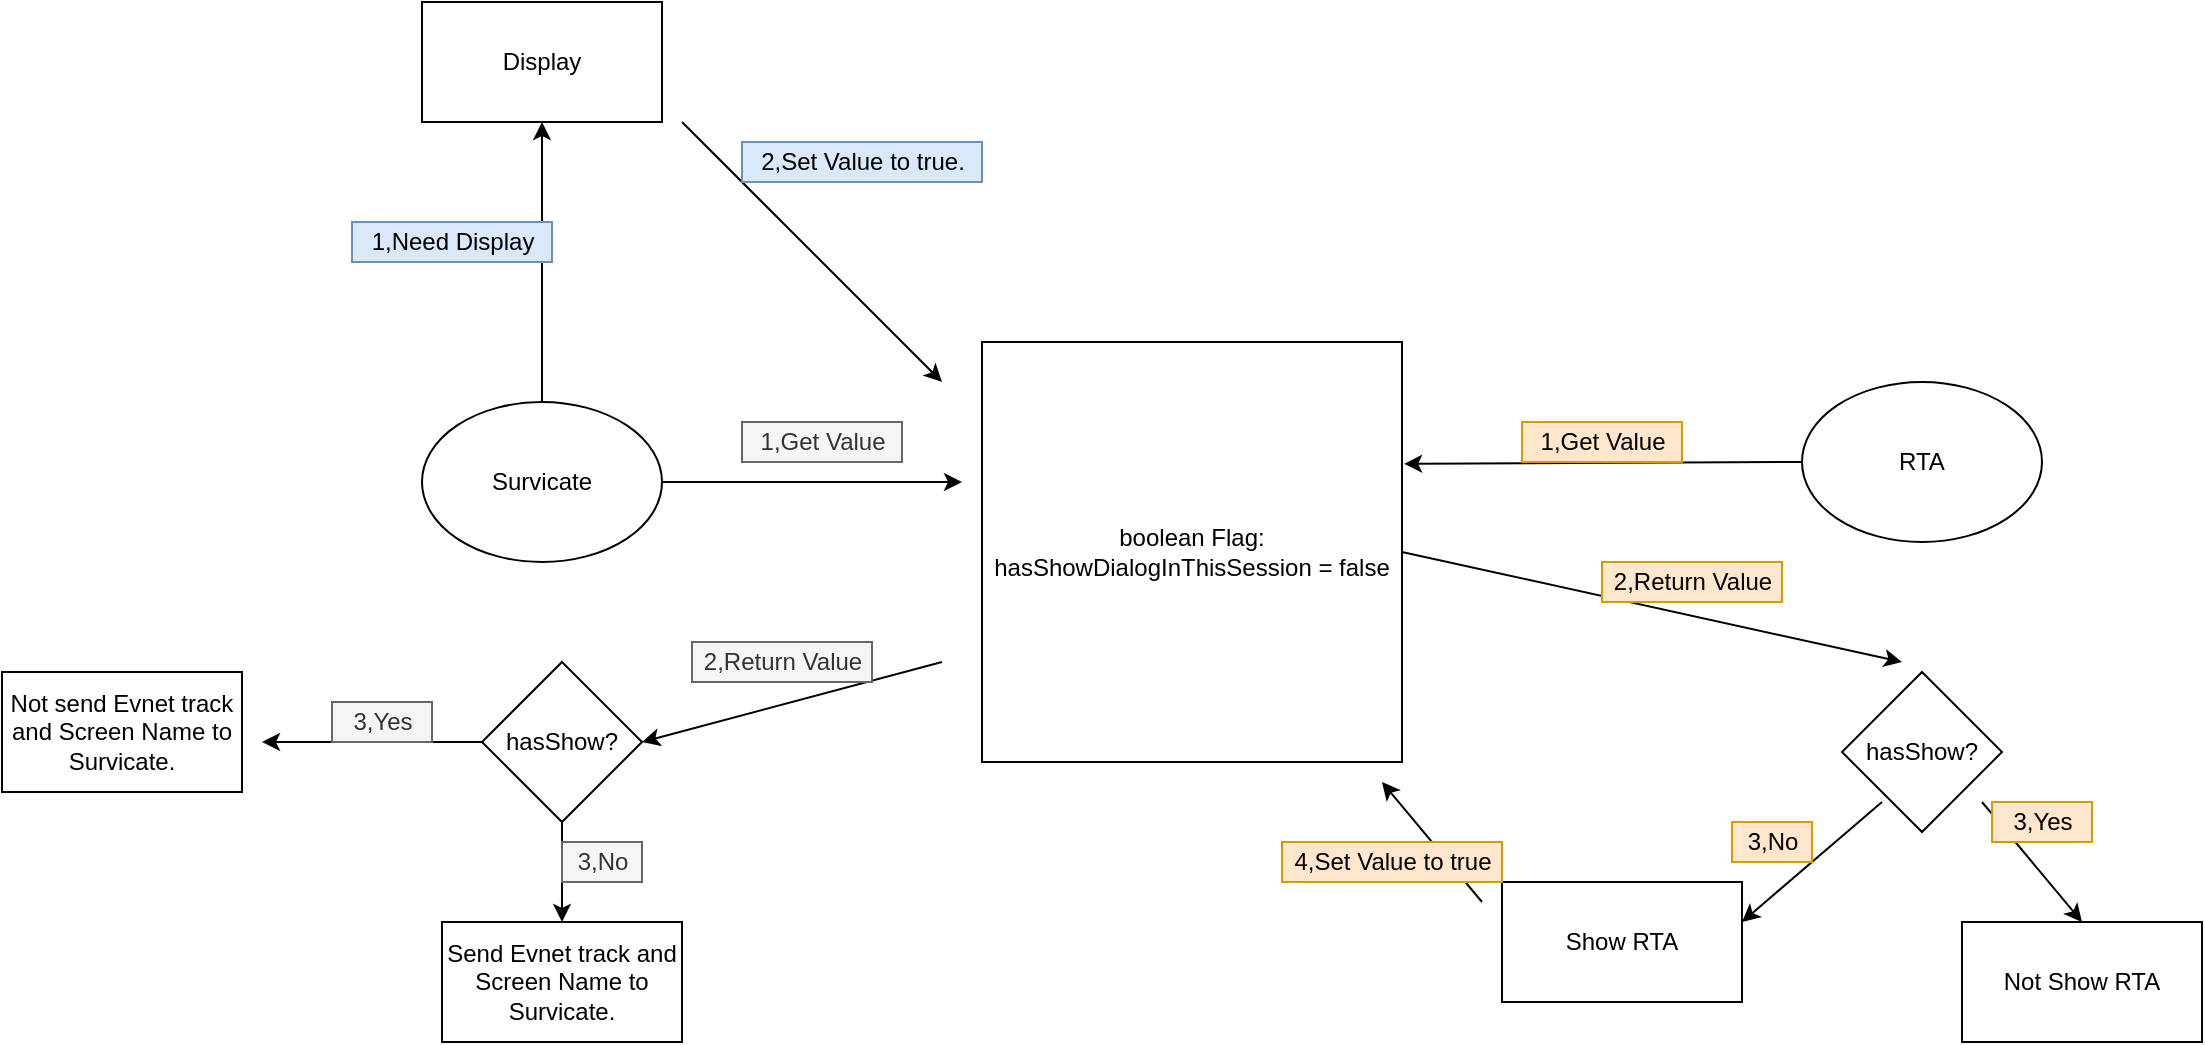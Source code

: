 <mxfile version="14.9.9" type="github">
  <diagram id="P343dZp7T-6IgL0GNXL0" name="第 1 页">
    <mxGraphModel dx="2208" dy="712" grid="1" gridSize="10" guides="1" tooltips="1" connect="1" arrows="1" fold="1" page="1" pageScale="1" pageWidth="827" pageHeight="1169" math="0" shadow="0">
      <root>
        <mxCell id="0" />
        <mxCell id="1" parent="0" />
        <mxCell id="tso4i_eMz35XOaHtk0zO-8" style="edgeStyle=orthogonalEdgeStyle;rounded=0;orthogonalLoop=1;jettySize=auto;html=1;" edge="1" parent="1" source="tso4i_eMz35XOaHtk0zO-2">
          <mxGeometry relative="1" as="geometry">
            <mxPoint x="270" y="430" as="targetPoint" />
          </mxGeometry>
        </mxCell>
        <mxCell id="tso4i_eMz35XOaHtk0zO-2" value="Survicate" style="ellipse;whiteSpace=wrap;html=1;" vertex="1" parent="1">
          <mxGeometry y="390" width="120" height="80" as="geometry" />
        </mxCell>
        <mxCell id="tso4i_eMz35XOaHtk0zO-3" value="RTA" style="ellipse;whiteSpace=wrap;html=1;" vertex="1" parent="1">
          <mxGeometry x="690" y="380" width="120" height="80" as="geometry" />
        </mxCell>
        <mxCell id="tso4i_eMz35XOaHtk0zO-4" value="boolean Flag: hasShowDialogInThisSession = false" style="rounded=0;whiteSpace=wrap;html=1;" vertex="1" parent="1">
          <mxGeometry x="280" y="360" width="210" height="210" as="geometry" />
        </mxCell>
        <mxCell id="tso4i_eMz35XOaHtk0zO-9" value="1,Get Value" style="text;html=1;align=center;verticalAlign=middle;resizable=0;points=[];autosize=1;strokeColor=#666666;fillColor=#f5f5f5;fontColor=#333333;" vertex="1" parent="1">
          <mxGeometry x="160" y="400" width="80" height="20" as="geometry" />
        </mxCell>
        <mxCell id="tso4i_eMz35XOaHtk0zO-13" value="" style="endArrow=classic;html=1;" edge="1" parent="1">
          <mxGeometry width="50" height="50" relative="1" as="geometry">
            <mxPoint x="260" y="520" as="sourcePoint" />
            <mxPoint x="110" y="560" as="targetPoint" />
          </mxGeometry>
        </mxCell>
        <mxCell id="tso4i_eMz35XOaHtk0zO-14" value="2,Return Value" style="text;html=1;align=center;verticalAlign=middle;resizable=0;points=[];autosize=1;strokeColor=#666666;fillColor=#f5f5f5;fontColor=#333333;" vertex="1" parent="1">
          <mxGeometry x="135" y="510" width="90" height="20" as="geometry" />
        </mxCell>
        <mxCell id="tso4i_eMz35XOaHtk0zO-18" style="edgeStyle=orthogonalEdgeStyle;rounded=0;orthogonalLoop=1;jettySize=auto;html=1;" edge="1" parent="1" source="tso4i_eMz35XOaHtk0zO-15">
          <mxGeometry relative="1" as="geometry">
            <mxPoint x="-80" y="560" as="targetPoint" />
          </mxGeometry>
        </mxCell>
        <mxCell id="tso4i_eMz35XOaHtk0zO-21" style="edgeStyle=orthogonalEdgeStyle;rounded=0;orthogonalLoop=1;jettySize=auto;html=1;entryX=0.5;entryY=0;entryDx=0;entryDy=0;" edge="1" parent="1" source="tso4i_eMz35XOaHtk0zO-15" target="tso4i_eMz35XOaHtk0zO-20">
          <mxGeometry relative="1" as="geometry" />
        </mxCell>
        <mxCell id="tso4i_eMz35XOaHtk0zO-15" value="hasShow?" style="rhombus;whiteSpace=wrap;html=1;" vertex="1" parent="1">
          <mxGeometry x="30" y="520" width="80" height="80" as="geometry" />
        </mxCell>
        <mxCell id="tso4i_eMz35XOaHtk0zO-16" value="Not send Evnet track and Screen Name to Survicate." style="rounded=0;whiteSpace=wrap;html=1;" vertex="1" parent="1">
          <mxGeometry x="-210" y="525" width="120" height="60" as="geometry" />
        </mxCell>
        <mxCell id="tso4i_eMz35XOaHtk0zO-19" value="3,Yes" style="text;html=1;align=center;verticalAlign=middle;resizable=0;points=[];autosize=1;strokeColor=#666666;fillColor=#f5f5f5;fontColor=#333333;" vertex="1" parent="1">
          <mxGeometry x="-45" y="540" width="50" height="20" as="geometry" />
        </mxCell>
        <mxCell id="tso4i_eMz35XOaHtk0zO-20" value="Send Evnet track and Screen Name to Survicate." style="rounded=0;whiteSpace=wrap;html=1;" vertex="1" parent="1">
          <mxGeometry x="10" y="650" width="120" height="60" as="geometry" />
        </mxCell>
        <mxCell id="tso4i_eMz35XOaHtk0zO-22" value="3,No" style="text;html=1;align=center;verticalAlign=middle;resizable=0;points=[];autosize=1;strokeColor=#666666;fillColor=#f5f5f5;fontColor=#333333;" vertex="1" parent="1">
          <mxGeometry x="70" y="610" width="40" height="20" as="geometry" />
        </mxCell>
        <mxCell id="tso4i_eMz35XOaHtk0zO-24" value="Display" style="rounded=0;whiteSpace=wrap;html=1;" vertex="1" parent="1">
          <mxGeometry y="190" width="120" height="60" as="geometry" />
        </mxCell>
        <mxCell id="tso4i_eMz35XOaHtk0zO-25" value="" style="endArrow=classic;html=1;entryX=0.5;entryY=1;entryDx=0;entryDy=0;exitX=0.5;exitY=0;exitDx=0;exitDy=0;" edge="1" parent="1" source="tso4i_eMz35XOaHtk0zO-2" target="tso4i_eMz35XOaHtk0zO-24">
          <mxGeometry width="50" height="50" relative="1" as="geometry">
            <mxPoint x="210" y="450" as="sourcePoint" />
            <mxPoint x="260" y="400" as="targetPoint" />
          </mxGeometry>
        </mxCell>
        <mxCell id="tso4i_eMz35XOaHtk0zO-26" value="" style="endArrow=classic;html=1;" edge="1" parent="1">
          <mxGeometry width="50" height="50" relative="1" as="geometry">
            <mxPoint x="130" y="250" as="sourcePoint" />
            <mxPoint x="260" y="380" as="targetPoint" />
          </mxGeometry>
        </mxCell>
        <mxCell id="tso4i_eMz35XOaHtk0zO-27" value="2,Set Value to true." style="text;html=1;align=center;verticalAlign=middle;resizable=0;points=[];autosize=1;strokeColor=#6c8ebf;fillColor=#dae8fc;" vertex="1" parent="1">
          <mxGeometry x="160" y="260" width="120" height="20" as="geometry" />
        </mxCell>
        <mxCell id="tso4i_eMz35XOaHtk0zO-28" value="1,Need Display" style="text;html=1;align=center;verticalAlign=middle;resizable=0;points=[];autosize=1;strokeColor=#6c8ebf;fillColor=#dae8fc;" vertex="1" parent="1">
          <mxGeometry x="-35" y="300" width="100" height="20" as="geometry" />
        </mxCell>
        <mxCell id="tso4i_eMz35XOaHtk0zO-29" value="" style="endArrow=classic;html=1;entryX=1.005;entryY=0.29;entryDx=0;entryDy=0;entryPerimeter=0;exitX=0;exitY=0.5;exitDx=0;exitDy=0;" edge="1" parent="1" source="tso4i_eMz35XOaHtk0zO-3" target="tso4i_eMz35XOaHtk0zO-4">
          <mxGeometry width="50" height="50" relative="1" as="geometry">
            <mxPoint x="350" y="450" as="sourcePoint" />
            <mxPoint x="400" y="400" as="targetPoint" />
          </mxGeometry>
        </mxCell>
        <mxCell id="tso4i_eMz35XOaHtk0zO-30" value="1,Get Value" style="text;html=1;align=center;verticalAlign=middle;resizable=0;points=[];autosize=1;strokeColor=#d79b00;fillColor=#ffe6cc;" vertex="1" parent="1">
          <mxGeometry x="550" y="400" width="80" height="20" as="geometry" />
        </mxCell>
        <mxCell id="tso4i_eMz35XOaHtk0zO-31" value="hasShow?" style="rhombus;whiteSpace=wrap;html=1;" vertex="1" parent="1">
          <mxGeometry x="710" y="525" width="80" height="80" as="geometry" />
        </mxCell>
        <mxCell id="tso4i_eMz35XOaHtk0zO-32" value="" style="endArrow=classic;html=1;exitX=1;exitY=0.5;exitDx=0;exitDy=0;" edge="1" parent="1" source="tso4i_eMz35XOaHtk0zO-4">
          <mxGeometry width="50" height="50" relative="1" as="geometry">
            <mxPoint x="350" y="450" as="sourcePoint" />
            <mxPoint x="740" y="520" as="targetPoint" />
          </mxGeometry>
        </mxCell>
        <mxCell id="tso4i_eMz35XOaHtk0zO-33" value="2,Return Value" style="text;html=1;align=center;verticalAlign=middle;resizable=0;points=[];autosize=1;strokeColor=#d79b00;fillColor=#ffe6cc;" vertex="1" parent="1">
          <mxGeometry x="590" y="470" width="90" height="20" as="geometry" />
        </mxCell>
        <mxCell id="tso4i_eMz35XOaHtk0zO-34" value="Show RTA" style="rounded=0;whiteSpace=wrap;html=1;" vertex="1" parent="1">
          <mxGeometry x="540" y="630" width="120" height="60" as="geometry" />
        </mxCell>
        <mxCell id="tso4i_eMz35XOaHtk0zO-35" value="" style="endArrow=classic;html=1;" edge="1" parent="1">
          <mxGeometry width="50" height="50" relative="1" as="geometry">
            <mxPoint x="730" y="590" as="sourcePoint" />
            <mxPoint x="660" y="650" as="targetPoint" />
          </mxGeometry>
        </mxCell>
        <mxCell id="tso4i_eMz35XOaHtk0zO-36" value="" style="endArrow=classic;html=1;" edge="1" parent="1">
          <mxGeometry width="50" height="50" relative="1" as="geometry">
            <mxPoint x="530" y="640" as="sourcePoint" />
            <mxPoint x="480" y="580" as="targetPoint" />
          </mxGeometry>
        </mxCell>
        <mxCell id="tso4i_eMz35XOaHtk0zO-37" value="4,Set Value to true" style="text;html=1;align=center;verticalAlign=middle;resizable=0;points=[];autosize=1;strokeColor=#d79b00;fillColor=#ffe6cc;" vertex="1" parent="1">
          <mxGeometry x="430" y="610" width="110" height="20" as="geometry" />
        </mxCell>
        <mxCell id="tso4i_eMz35XOaHtk0zO-38" value="3,No" style="text;html=1;align=center;verticalAlign=middle;resizable=0;points=[];autosize=1;strokeColor=#d79b00;fillColor=#ffe6cc;" vertex="1" parent="1">
          <mxGeometry x="655" y="600" width="40" height="20" as="geometry" />
        </mxCell>
        <mxCell id="tso4i_eMz35XOaHtk0zO-41" value="Not Show RTA" style="rounded=0;whiteSpace=wrap;html=1;" vertex="1" parent="1">
          <mxGeometry x="770" y="650" width="120" height="60" as="geometry" />
        </mxCell>
        <mxCell id="tso4i_eMz35XOaHtk0zO-42" value="" style="endArrow=classic;html=1;entryX=0.5;entryY=0;entryDx=0;entryDy=0;" edge="1" parent="1" target="tso4i_eMz35XOaHtk0zO-41">
          <mxGeometry width="50" height="50" relative="1" as="geometry">
            <mxPoint x="780" y="590" as="sourcePoint" />
            <mxPoint x="400" y="400" as="targetPoint" />
          </mxGeometry>
        </mxCell>
        <mxCell id="tso4i_eMz35XOaHtk0zO-43" value="3,Yes" style="text;html=1;align=center;verticalAlign=middle;resizable=0;points=[];autosize=1;strokeColor=#d79b00;fillColor=#ffe6cc;" vertex="1" parent="1">
          <mxGeometry x="785" y="590" width="50" height="20" as="geometry" />
        </mxCell>
      </root>
    </mxGraphModel>
  </diagram>
</mxfile>
